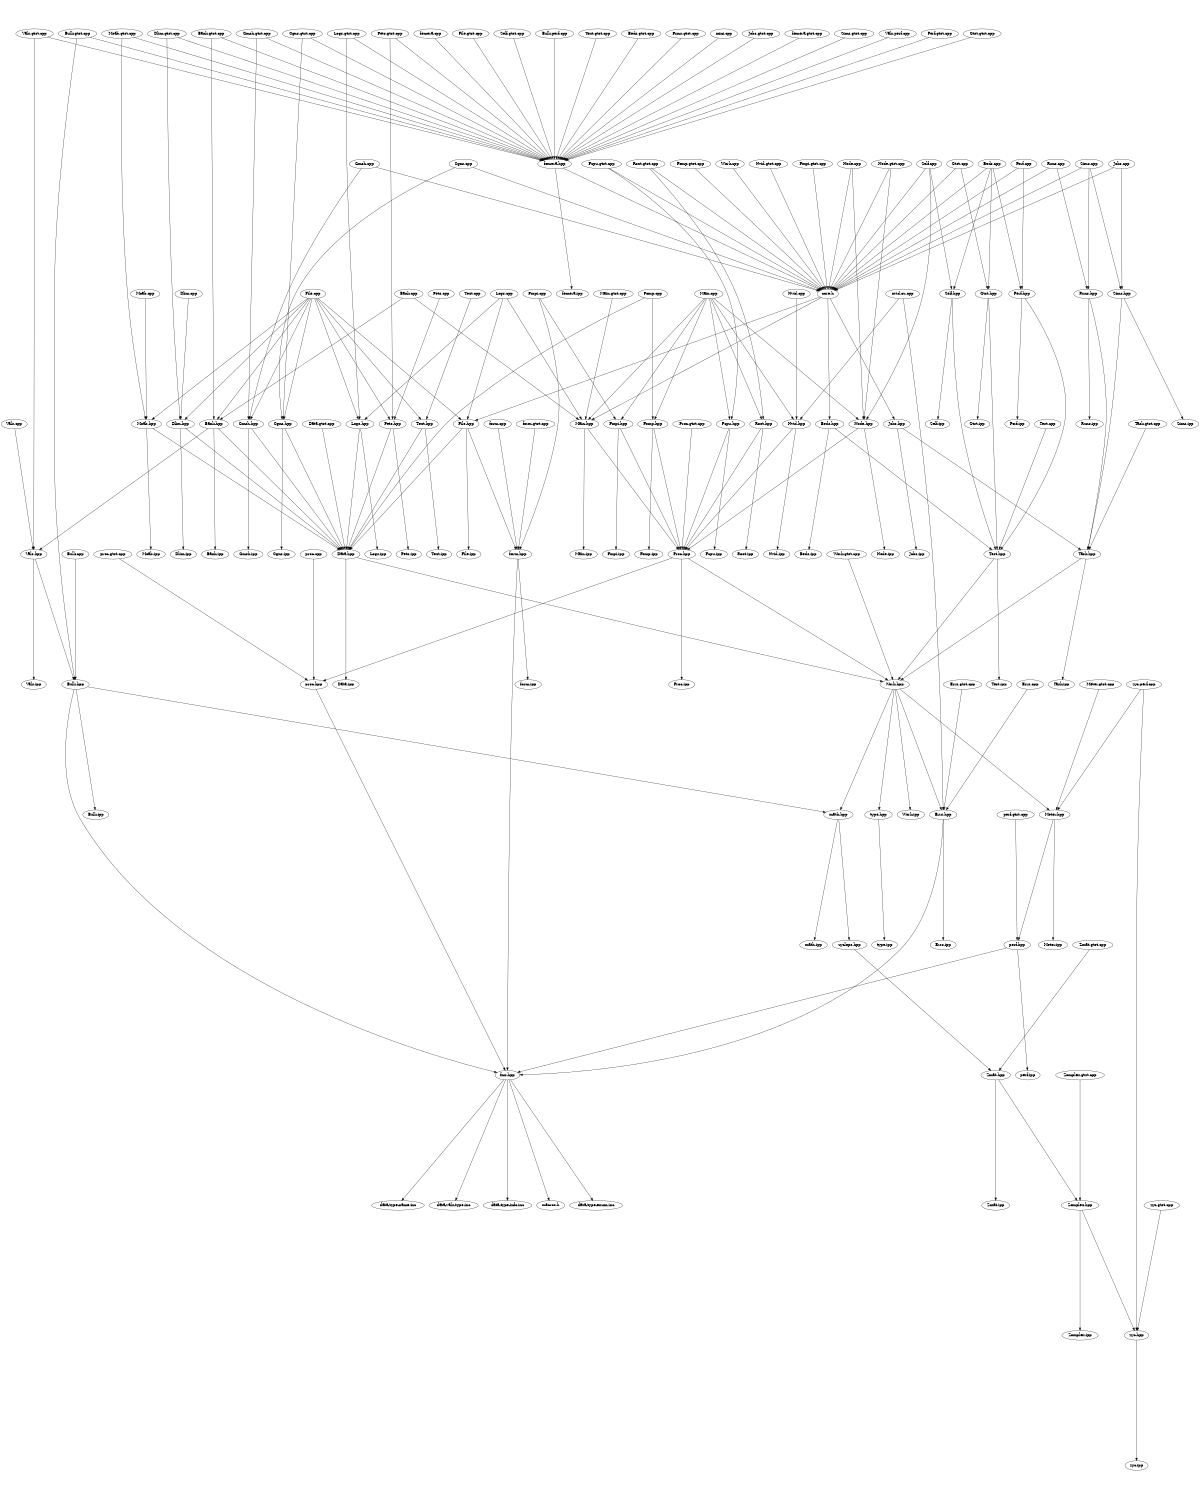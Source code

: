 digraph "source tree" {
    overlap=scale;
    size="8,10";
    ratio="fill";
    fontsize="16";
    fontname="Helvetica";
	clusterrank="local";
	"Moab.gtst.cpp" -> "femera.hpp"
	"Gtst.hpp" -> "Test.hpp"
	"femera.hpp" -> "femera.ipp"
	"Perf.cpp" -> "Perf.hpp"
	"Self.hpp" -> "Test.hpp"
	"Zmat.hpp" -> "Zmat.ipp"
	"Logs.gtst.cpp" -> "Logs.hpp"
	"Gmsh.gtst.cpp" -> "Gmsh.hpp"
	"Moab.gtst.cpp" -> "Moab.hpp"
	"Node.hpp" -> "Proc.hpp"
	"Errs.hpp" -> "Errs.ipp"
	"Work.hpp" -> "type.hpp"
	"zyc.hpp" -> "zyc.ipp"
	"Beds.cpp" -> "Gtst.hpp"
	"core.h" -> "Beds.hpp"
	"Self.cpp" -> "Self.hpp"
	"zyc.perf.cpp" -> "zyc.hpp"
	"Perf.hpp" -> "Perf.ipp"
	"Proc.gtst.cpp" -> "Proc.hpp"
	"Dlim.hpp" -> "Dlim.ipp"
	"File.hpp" -> "form.hpp"
	"Dlim.gtst.cpp" -> "Dlim.hpp"
	"Nvid.hpp" -> "Nvid.ipp"
	"Main.cpp" -> "Fomp.hpp"
	"Fomp.hpp" -> "Fomp.ipp"
	"Logs.hpp" -> "Data.hpp"
	"fmr.hpp" -> "data-type-enum.inc"
	"Beds.hpp" -> "Test.hpp"
	"Runs.gtst.cpp" -> "femera.hpp"
	"Cgns.hpp" -> "Cgns.ipp"
	"math.hpp" -> "math.ipp"
	"Meter.gtst.cpp" -> "Meter.hpp"
	"Runs.hpp" -> "Task.hpp"
	"Zomplex.gtst.cpp" -> "Zomplex.hpp"
	"Jobs.cpp" -> "Sims.hpp"
	"mini.cpp" -> "femera.hpp"
	"Gmsh.cpp" -> "Gmsh.hpp"
	"Moab.hpp" -> "Data.hpp"
	"Fomp.cpp" -> "Fomp.hpp"
	"Node.cpp" -> "Node.hpp"
	"Bank.cpp" -> "Main.hpp"
	"Fmpi.gtst.cpp" -> "core.h"
	"zyclops.hpp" -> "Zmat.hpp"
	"Test.hpp" -> "Work.hpp"
	"perf.gtst.cpp" -> "perf.hpp"
	"Runs.cpp" -> "Runs.hpp"
	"Self.hpp" -> "Self.ipp"
	"Main.cpp" -> "Main.hpp"
	"File.cpp" -> "Logs.hpp"
	"Fomp.cpp" -> "Data.hpp"
	"Sims.hpp" -> "Task.hpp"
	"Bulk.gtst.cpp" -> "femera.hpp"
	"Test.cpp" -> "Test.hpp"
	"Bulk.hpp" -> "math.hpp"
	"Sims.cpp" -> "Runs.hpp"
	"Fmpi.hpp" -> "Fmpi.ipp"
	"Zomplex.hpp" -> "zyc.hpp"
	"Node.gtst.cpp" -> "core.h"
	"Perf.cpp" -> "core.h"
	"nvid.cu.cpp" -> "Errs.hpp"
	"Vals.gtst.cpp" -> "Vals.hpp"
	"form.gtst.cpp" -> "form.hpp"
	"Bulk.hpp" -> "Bulk.ipp"
	"Task.hpp" -> "Work.hpp"
	"Jobs.gtst.cpp" -> "femera.hpp"
	"Proc.hpp" -> "proc.hpp"
	"Logs.gtst.cpp" -> "femera.hpp"
	"Cgns.gtst.cpp" -> "femera.hpp"
	"Fomp.gtst.cpp" -> "core.h"
	"Proc.hpp" -> "Proc.ipp"
	"Proc.hpp" -> "Work.hpp"
	"Fcpu.hpp" -> "Proc.hpp"
	"Root.hpp" -> "Proc.hpp"
	"form.hpp" -> "fmr.hpp"
	"Root.gtst.cpp" -> "core.h"
	"Vals.cpp" -> "Vals.hpp"
	"Bank.gtst.cpp" -> "Bank.hpp"
	"Main.cpp" -> "Fmpi.hpp"
	"Node.cpp" -> "core.h"
	"core.h" -> "Jobs.hpp"
	"Pets.hpp" -> "Data.hpp"
	"Work.hpp" -> "Errs.hpp"
	"Logs.cpp" -> "Main.hpp"
	"Bulk.gtst.cpp" -> "Bulk.hpp"
	"Bulk.hpp" -> "fmr.hpp"
	"Logs.cpp" -> "File.hpp"
	"femera.gtst.cpp" -> "femera.hpp"
	"Nvid.cpp" -> "Nvid.hpp"
	"Gtst.hpp" -> "Gtst.ipp"
	"Gtst.cpp" -> "core.h"
	"Fmpi.cpp" -> "form.hpp"
	"Task.gtst.cpp" -> "Task.hpp"
	"Moab.hpp" -> "Moab.ipp"
	"fmr.hpp" -> "data-type-name.inc"
	"Zmat.gtst.cpp" -> "Zmat.hpp"
	"fmr.hpp" -> "data-vals-type.inc"
	"Jobs.hpp" -> "Jobs.ipp"
	"Work.hpp" -> "Work.ipp"
	"Runs.cpp" -> "core.h"
	"Node.gtst.cpp" -> "Node.hpp"
	"Sims.gtst.cpp" -> "femera.hpp"
	"Vals.perf.cpp" -> "femera.hpp"
	"Zmat.hpp" -> "Zomplex.hpp"
	"Bank.hpp" -> "Bank.ipp"
	"Vals.gtst.cpp" -> "femera.hpp"
	"Perf.gtst.cpp" -> "femera.hpp"
	"File.cpp" -> "File.hpp"
	"Work.gtst.cpp" -> "Work.hpp"
	"femera.hpp" -> "core.h"
	"Fcpu.hpp" -> "Fcpu.ipp"
	"Text.hpp" -> "Text.ipp"
	"Cgns.cpp" -> "core.h"
	"Jobs.hpp" -> "Task.hpp"
	"Bank.hpp" -> "Data.hpp"
	"Moab.cpp" -> "Moab.hpp"
	"Gtst.gtst.cpp" -> "femera.hpp"
	"Data.hpp" -> "Data.ipp"
	"Bulk.cpp" -> "Bulk.hpp"
	"Beds.cpp" -> "Perf.hpp"
	"Sims.cpp" -> "Sims.hpp"
	"Sims.hpp" -> "Sims.ipp"
	"Pets.hpp" -> "Pets.ipp"
	"Runs.hpp" -> "Runs.ipp"
	"Fomp.hpp" -> "Proc.hpp"
	"fmr.hpp" -> "data-type-info.inc"
	"Bank.cpp" -> "Bank.hpp"
	"form.cpp" -> "form.hpp"
	"Vals.hpp" -> "Bulk.hpp"
	"math.hpp" -> "zyclops.hpp"
	"Nvid.hpp" -> "Proc.hpp"
	"Meter.hpp" -> "Meter.ipp"
	"Dlim.gtst.cpp" -> "femera.hpp"
	"Data.gtst.cpp" -> "Data.hpp"
	"Pets.gtst.cpp" -> "Pets.hpp"
	"Pets.gtst.cpp" -> "femera.hpp"
	"femera.cpp" -> "femera.hpp"
	"Fcpu.gtst.cpp" -> "Fcpu.hpp"
	"File.gtst.cpp" -> "femera.hpp"
	"proc.hpp" -> "fmr.hpp"
	"perf.hpp" -> "perf.ipp"
	"Beds.cpp" -> "Self.hpp"
	"Gmsh.gtst.cpp" -> "femera.hpp"
	"Vals.hpp" -> "Vals.ipp"
	"Gmsh.hpp" -> "Gmsh.ipp"
	"Errs.hpp" -> "fmr.hpp"
	"Work.hpp" -> "math.hpp"
	"Dlim.cpp" -> "Dlim.hpp"
	"Self.cpp" -> "Node.hpp"
	"Main.gtst.cpp" -> "Main.hpp"
	"Test.hpp" -> "Test.ipp"
	"Fmpi.hpp" -> "Proc.hpp"
	"Root.gtst.cpp" -> "Root.hpp"
	"Main.hpp" -> "Proc.hpp"
	"proc.cpp" -> "proc.hpp"
	"Errs.cpp" -> "Errs.hpp"
	"Beds.hpp" -> "Beds.ipp"
	"File.hpp" -> "Data.hpp"
	"Bank.gtst.cpp" -> "femera.hpp"
	"Fmpi.cpp" -> "Fmpi.hpp"
	"Self.gtst.cpp" -> "femera.hpp"
	"Work.cpp" -> "core.h"
	"Logs.hpp" -> "Logs.ipp"
	"Gmsh.cpp" -> "core.h"
	"Bulk.perf.cpp" -> "femera.hpp"
	"type.hpp" -> "type.ipp"
	"Task.hpp" -> "Task.ipp"
	"File.cpp" -> "Pets.hpp"
	"Node.hpp" -> "Node.ipp"
	"File.cpp" -> "Bank.hpp"
	"File.cpp" -> "Gmsh.hpp"
	"Main.cpp" -> "Node.hpp"
	"Self.cpp" -> "core.h"
	"Jobs.cpp" -> "core.h"
	"Text.gtst.cpp" -> "femera.hpp"
	"fmr.hpp" -> "macros.h"
	"form.hpp" -> "form.ipp"
	"Perf.hpp" -> "Test.hpp"
	"Data.hpp" -> "Work.hpp"
	"Beds.cpp" -> "core.h"
	"Meter.hpp" -> "perf.hpp"
	"Dlim.hpp" -> "Data.hpp"
	"core.h" -> "Main.hpp"
	"Bank.hpp" -> "Vals.hpp"
	"File.cpp" -> "Moab.hpp"
	"File.hpp" -> "File.ipp"
	"proc.gtst.cpp" -> "proc.hpp"
	"Nvid.gtst.cpp" -> "core.h"
	"Cgns.hpp" -> "Data.hpp"
	"Cgns.cpp" -> "Cgns.hpp"
	"File.cpp" -> "Cgns.hpp"
	"Main.cpp" -> "Fcpu.hpp"
	"Fcpu.gtst.cpp" -> "core.h"
	"nvid.cu.cpp" -> "Nvid.hpp"
	"Logs.cpp" -> "Logs.hpp"
	"Main.cpp" -> "Nvid.hpp"
	"Main.cpp" -> "Root.hpp"
	"zyc.perf.cpp" -> "Meter.hpp"
	"File.cpp" -> "Dlim.hpp"
	"Work.hpp" -> "Meter.hpp"
	"Cgns.gtst.cpp" -> "Cgns.hpp"
	"Errs.gtst.cpp" -> "Errs.hpp"
	"Text.cpp" -> "Text.hpp"
	"Beds.gtst.cpp" -> "femera.hpp"
	"zyc.gtst.cpp" -> "zyc.hpp"
	"File.cpp" -> "Text.hpp"
	"Root.hpp" -> "Root.ipp"
	"Zomplex.hpp" -> "Zomplex.ipp"
	"Text.hpp" -> "Data.hpp"
	"perf.hpp" -> "fmr.hpp"
	"Sims.cpp" -> "core.h"
	"Main.hpp" -> "Main.ipp"
	"Gtst.cpp" -> "Gtst.hpp"
	"Gmsh.hpp" -> "Data.hpp"
	"core.h" -> "File.hpp"
	"Pets.cpp" -> "Pets.hpp"
}
